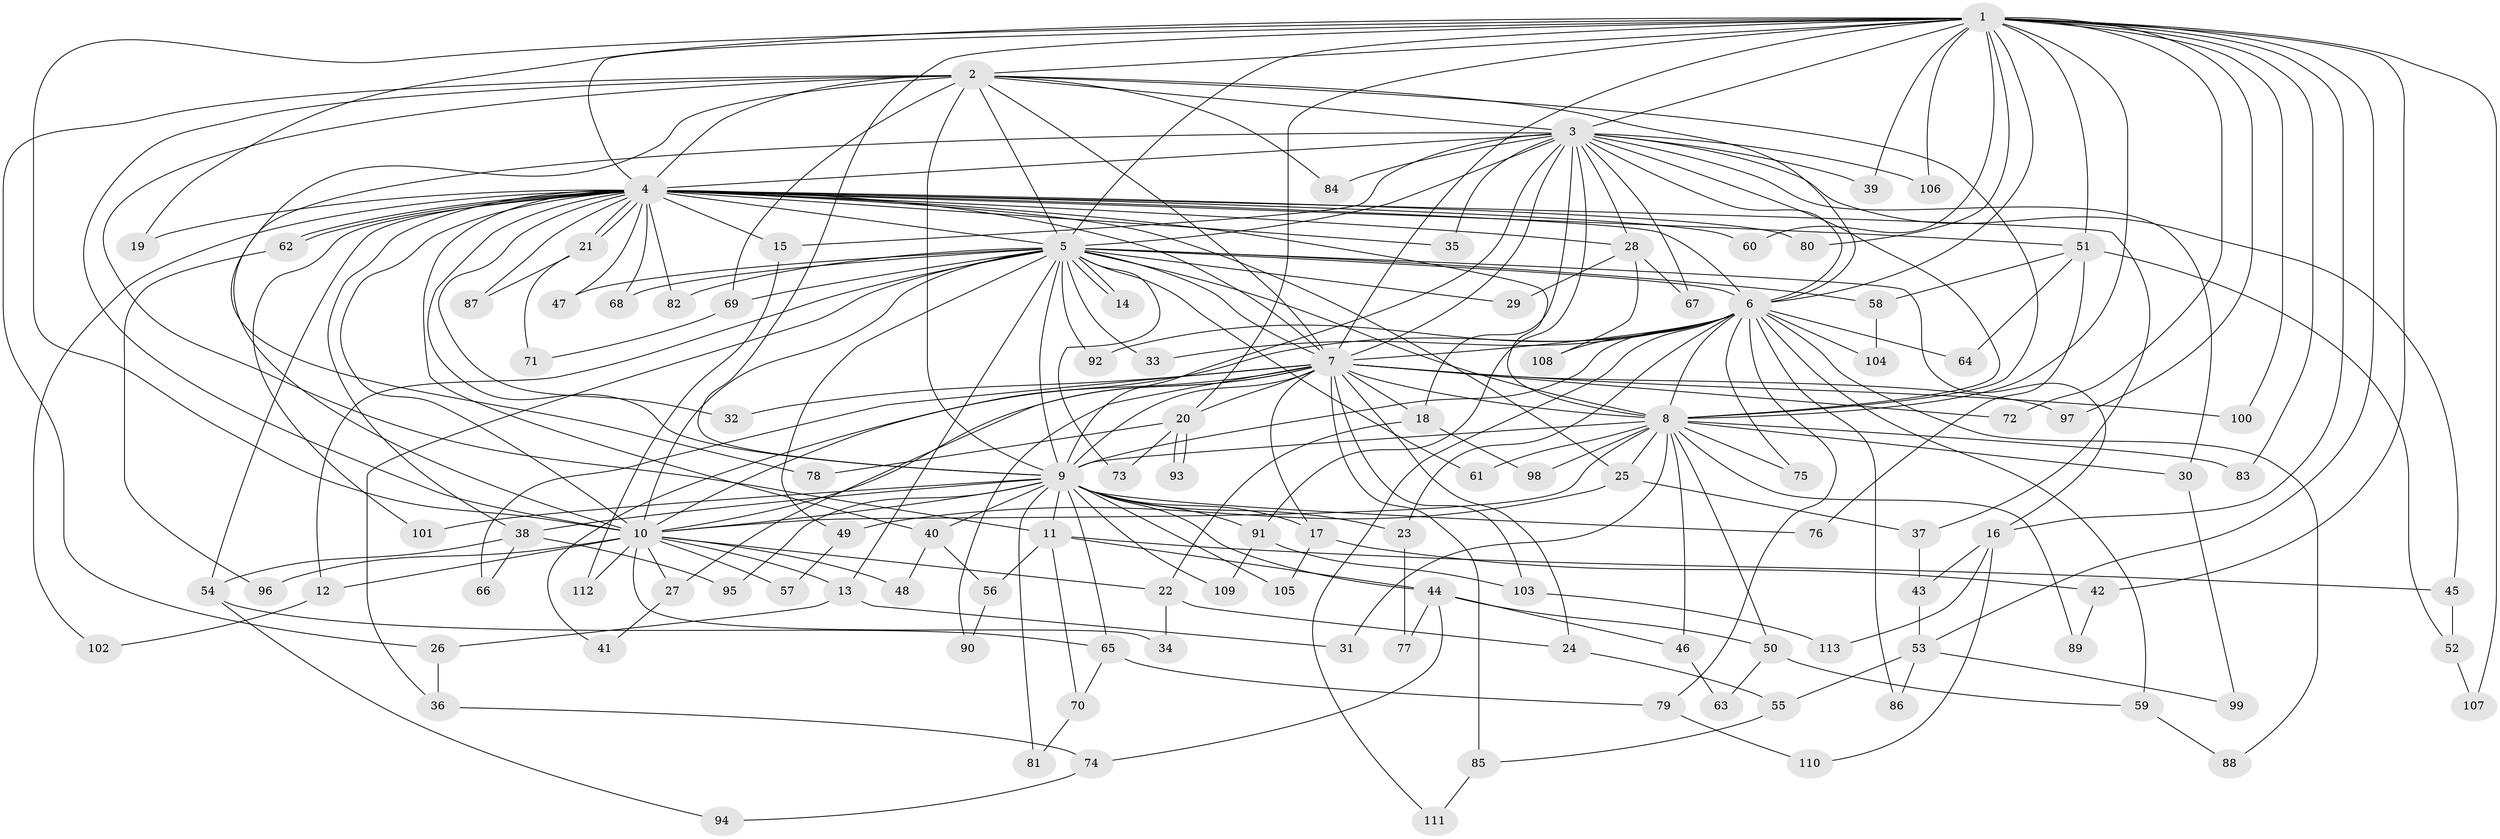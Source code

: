// coarse degree distribution, {2: 0.14705882352941177, 18: 0.029411764705882353, 5: 0.11764705882352941, 4: 0.14705882352941177, 6: 0.058823529411764705, 1: 0.058823529411764705, 17: 0.029411764705882353, 13: 0.058823529411764705, 20: 0.029411764705882353, 3: 0.14705882352941177, 16: 0.029411764705882353, 7: 0.08823529411764706, 14: 0.029411764705882353, 15: 0.029411764705882353}
// Generated by graph-tools (version 1.1) at 2025/36/03/04/25 23:36:16]
// undirected, 113 vertices, 251 edges
graph export_dot {
  node [color=gray90,style=filled];
  1;
  2;
  3;
  4;
  5;
  6;
  7;
  8;
  9;
  10;
  11;
  12;
  13;
  14;
  15;
  16;
  17;
  18;
  19;
  20;
  21;
  22;
  23;
  24;
  25;
  26;
  27;
  28;
  29;
  30;
  31;
  32;
  33;
  34;
  35;
  36;
  37;
  38;
  39;
  40;
  41;
  42;
  43;
  44;
  45;
  46;
  47;
  48;
  49;
  50;
  51;
  52;
  53;
  54;
  55;
  56;
  57;
  58;
  59;
  60;
  61;
  62;
  63;
  64;
  65;
  66;
  67;
  68;
  69;
  70;
  71;
  72;
  73;
  74;
  75;
  76;
  77;
  78;
  79;
  80;
  81;
  82;
  83;
  84;
  85;
  86;
  87;
  88;
  89;
  90;
  91;
  92;
  93;
  94;
  95;
  96;
  97;
  98;
  99;
  100;
  101;
  102;
  103;
  104;
  105;
  106;
  107;
  108;
  109;
  110;
  111;
  112;
  113;
  1 -- 2;
  1 -- 3;
  1 -- 4;
  1 -- 5;
  1 -- 6;
  1 -- 7;
  1 -- 8;
  1 -- 9;
  1 -- 10;
  1 -- 16;
  1 -- 19;
  1 -- 20;
  1 -- 39;
  1 -- 42;
  1 -- 51;
  1 -- 53;
  1 -- 60;
  1 -- 72;
  1 -- 80;
  1 -- 83;
  1 -- 97;
  1 -- 100;
  1 -- 106;
  1 -- 107;
  2 -- 3;
  2 -- 4;
  2 -- 5;
  2 -- 6;
  2 -- 7;
  2 -- 8;
  2 -- 9;
  2 -- 10;
  2 -- 11;
  2 -- 26;
  2 -- 69;
  2 -- 78;
  2 -- 84;
  3 -- 4;
  3 -- 5;
  3 -- 6;
  3 -- 7;
  3 -- 8;
  3 -- 9;
  3 -- 10;
  3 -- 15;
  3 -- 18;
  3 -- 28;
  3 -- 30;
  3 -- 35;
  3 -- 39;
  3 -- 45;
  3 -- 67;
  3 -- 84;
  3 -- 91;
  3 -- 106;
  4 -- 5;
  4 -- 6;
  4 -- 7;
  4 -- 8;
  4 -- 9;
  4 -- 10;
  4 -- 15;
  4 -- 19;
  4 -- 21;
  4 -- 21;
  4 -- 25;
  4 -- 28;
  4 -- 32;
  4 -- 35;
  4 -- 37;
  4 -- 38;
  4 -- 40;
  4 -- 47;
  4 -- 51;
  4 -- 54;
  4 -- 60;
  4 -- 62;
  4 -- 62;
  4 -- 68;
  4 -- 80;
  4 -- 82;
  4 -- 87;
  4 -- 101;
  4 -- 102;
  5 -- 6;
  5 -- 7;
  5 -- 8;
  5 -- 9;
  5 -- 10;
  5 -- 12;
  5 -- 13;
  5 -- 14;
  5 -- 14;
  5 -- 16;
  5 -- 29;
  5 -- 33;
  5 -- 36;
  5 -- 47;
  5 -- 49;
  5 -- 58;
  5 -- 61;
  5 -- 68;
  5 -- 69;
  5 -- 73;
  5 -- 82;
  5 -- 92;
  6 -- 7;
  6 -- 8;
  6 -- 9;
  6 -- 10;
  6 -- 23;
  6 -- 33;
  6 -- 59;
  6 -- 64;
  6 -- 75;
  6 -- 79;
  6 -- 86;
  6 -- 88;
  6 -- 92;
  6 -- 104;
  6 -- 108;
  6 -- 111;
  7 -- 8;
  7 -- 9;
  7 -- 10;
  7 -- 17;
  7 -- 18;
  7 -- 20;
  7 -- 24;
  7 -- 27;
  7 -- 32;
  7 -- 41;
  7 -- 66;
  7 -- 72;
  7 -- 85;
  7 -- 90;
  7 -- 97;
  7 -- 100;
  7 -- 103;
  8 -- 9;
  8 -- 10;
  8 -- 25;
  8 -- 30;
  8 -- 31;
  8 -- 46;
  8 -- 50;
  8 -- 61;
  8 -- 75;
  8 -- 83;
  8 -- 89;
  8 -- 98;
  9 -- 10;
  9 -- 11;
  9 -- 17;
  9 -- 23;
  9 -- 38;
  9 -- 40;
  9 -- 44;
  9 -- 65;
  9 -- 76;
  9 -- 81;
  9 -- 91;
  9 -- 95;
  9 -- 101;
  9 -- 105;
  9 -- 109;
  10 -- 12;
  10 -- 13;
  10 -- 22;
  10 -- 27;
  10 -- 34;
  10 -- 48;
  10 -- 57;
  10 -- 96;
  10 -- 112;
  11 -- 44;
  11 -- 45;
  11 -- 56;
  11 -- 70;
  12 -- 102;
  13 -- 26;
  13 -- 31;
  15 -- 112;
  16 -- 43;
  16 -- 110;
  16 -- 113;
  17 -- 42;
  17 -- 105;
  18 -- 22;
  18 -- 98;
  20 -- 73;
  20 -- 78;
  20 -- 93;
  20 -- 93;
  21 -- 71;
  21 -- 87;
  22 -- 24;
  22 -- 34;
  23 -- 77;
  24 -- 55;
  25 -- 37;
  25 -- 49;
  26 -- 36;
  27 -- 41;
  28 -- 29;
  28 -- 67;
  28 -- 108;
  30 -- 99;
  36 -- 74;
  37 -- 43;
  38 -- 54;
  38 -- 66;
  38 -- 95;
  40 -- 48;
  40 -- 56;
  42 -- 89;
  43 -- 53;
  44 -- 46;
  44 -- 50;
  44 -- 74;
  44 -- 77;
  45 -- 52;
  46 -- 63;
  49 -- 57;
  50 -- 59;
  50 -- 63;
  51 -- 52;
  51 -- 58;
  51 -- 64;
  51 -- 76;
  52 -- 107;
  53 -- 55;
  53 -- 86;
  53 -- 99;
  54 -- 65;
  54 -- 94;
  55 -- 85;
  56 -- 90;
  58 -- 104;
  59 -- 88;
  62 -- 96;
  65 -- 70;
  65 -- 79;
  69 -- 71;
  70 -- 81;
  74 -- 94;
  79 -- 110;
  85 -- 111;
  91 -- 103;
  91 -- 109;
  103 -- 113;
}
